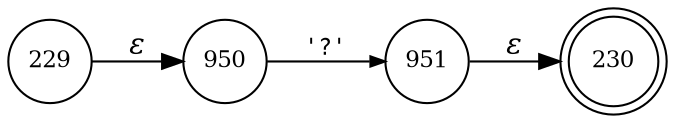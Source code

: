 digraph ATN {
rankdir=LR;
s230[fontsize=11, label="230", shape=doublecircle, fixedsize=true, width=.6];
s229[fontsize=11,label="229", shape=circle, fixedsize=true, width=.55, peripheries=1];
s950[fontsize=11,label="950", shape=circle, fixedsize=true, width=.55, peripheries=1];
s951[fontsize=11,label="951", shape=circle, fixedsize=true, width=.55, peripheries=1];
s229 -> s950 [fontname="Times-Italic", label="&epsilon;"];
s950 -> s951 [fontsize=11, fontname="Courier", arrowsize=.7, label = "'?'", arrowhead = normal];
s951 -> s230 [fontname="Times-Italic", label="&epsilon;"];
}